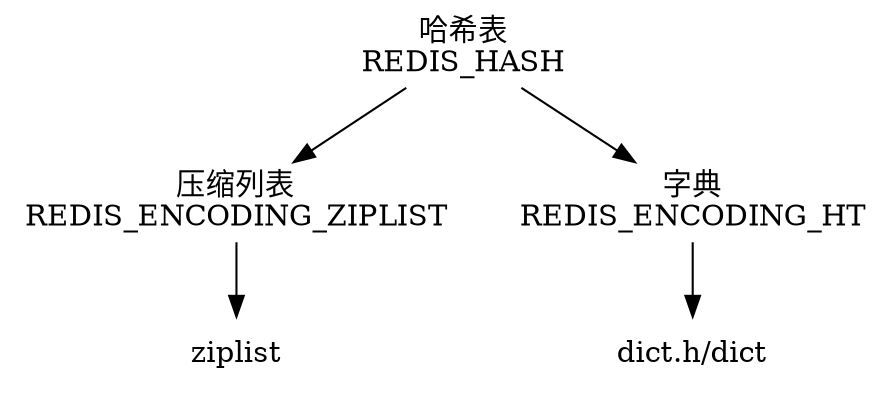 digraph redis_hash {

    node [shape=plaintext];

    // type

    REDIS_HASH [label="哈希表\nREDIS_HASH"];

    // encoding

    REDIS_ENCODING_ZIPLIST [label="压缩列表\nREDIS_ENCODING_ZIPLIST"];
    REDIS_ENCODING_HT [label="字典\nREDIS_ENCODING_HT"];

    // edge

    REDIS_HASH -> REDIS_ENCODING_ZIPLIST;
    REDIS_HASH -> REDIS_ENCODING_HT;

    // datastruct 1

    ziplist [label="ziplist"];

    REDIS_ENCODING_ZIPLIST -> ziplist;

    // datastruct 2

    dict [label="dict.h/dict"];

    REDIS_ENCODING_HT -> dict;
}
